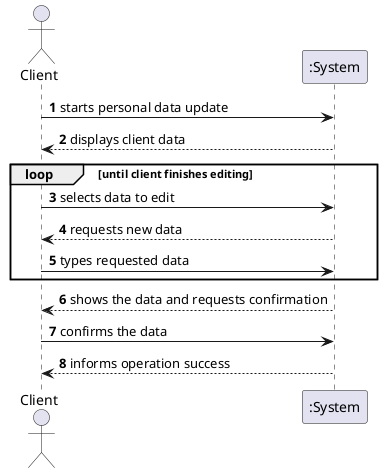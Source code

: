@startuml
actor Client as admin
participant ":System" as sys

admin -> sys : **1** starts personal data update
sys --> admin : **2** displays client data
loop until client finishes editing
admin -> sys : **3** selects data to edit
sys --> admin : **4** requests new data
admin -> sys : **5** types requested data
end loop
sys --> admin : **6** shows the data and requests confirmation
admin -> sys : **7** confirms the data
sys --> admin : **8** informs operation success
@enduml
